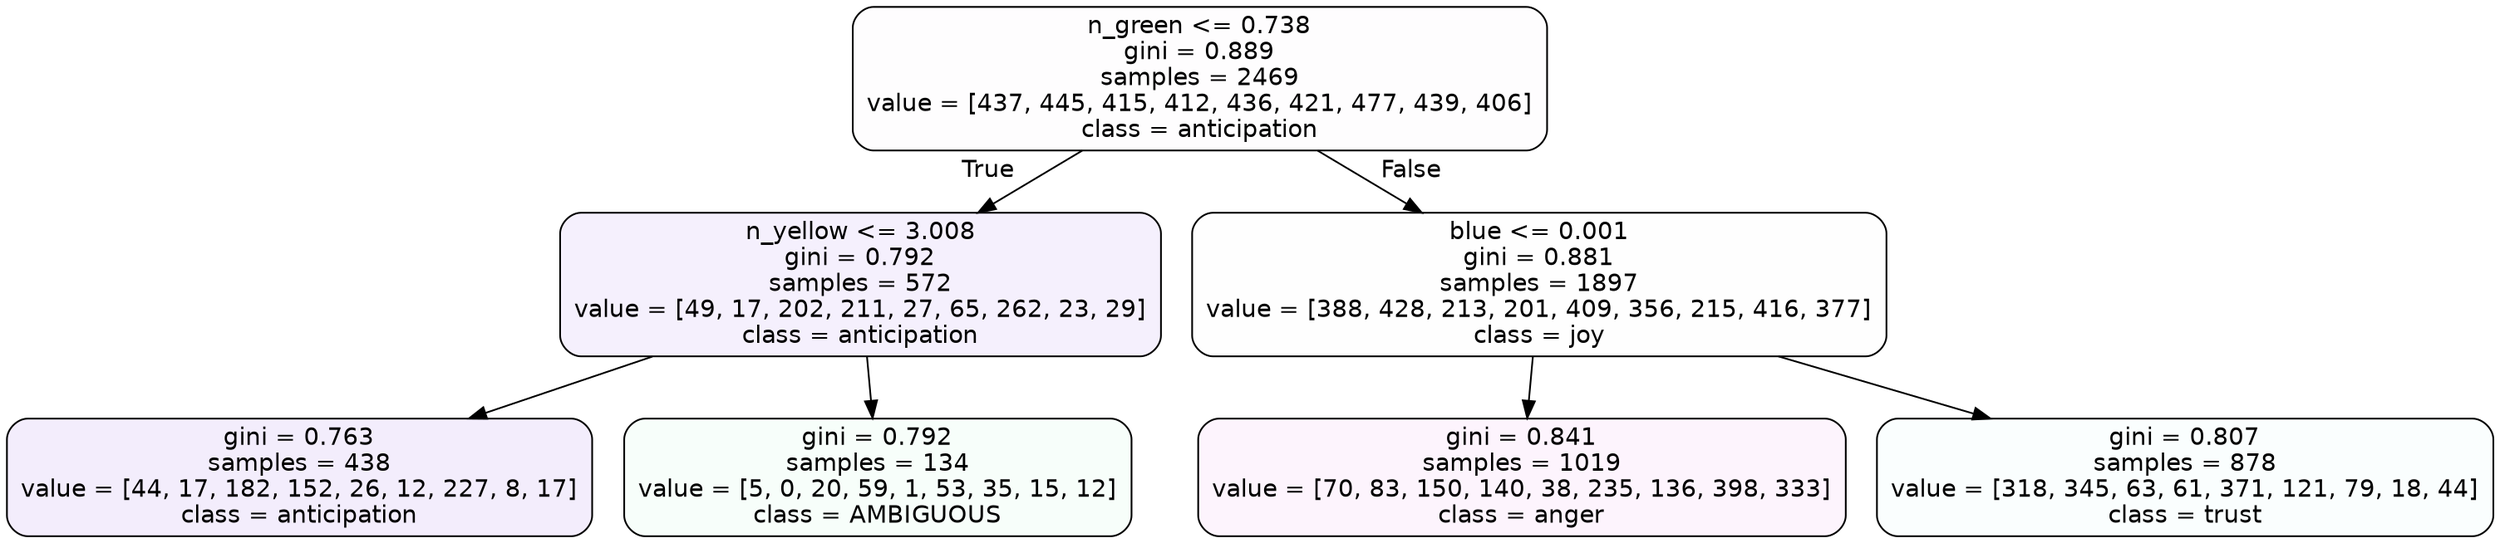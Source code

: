 digraph Tree {
node [shape=box, style="filled, rounded", color="black", fontname=helvetica] ;
edge [fontname=helvetica] ;
0 [label="n_green <= 0.738\ngini = 0.889\nsamples = 2469\nvalue = [437, 445, 415, 412, 436, 421, 477, 439, 406]\nclass = anticipation", fillcolor="#8139e502"] ;
1 [label="n_yellow <= 3.008\ngini = 0.792\nsamples = 572\nvalue = [49, 17, 202, 211, 27, 65, 262, 23, 29]\nclass = anticipation", fillcolor="#8139e513"] ;
0 -> 1 [labeldistance=2.5, labelangle=45, headlabel="True"] ;
2 [label="gini = 0.763\nsamples = 438\nvalue = [44, 17, 182, 152, 26, 12, 227, 8, 17]\nclass = anticipation", fillcolor="#8139e517"] ;
1 -> 2 ;
3 [label="gini = 0.792\nsamples = 134\nvalue = [5, 0, 20, 59, 1, 53, 35, 15, 12]\nclass = AMBIGUOUS", fillcolor="#39e5810a"] ;
1 -> 3 ;
4 [label="blue <= 0.001\ngini = 0.881\nsamples = 1897\nvalue = [388, 428, 213, 201, 409, 356, 215, 416, 377]\nclass = joy", fillcolor="#d7e53901"] ;
0 -> 4 [labeldistance=2.5, labelangle=-45, headlabel="False"] ;
5 [label="gini = 0.841\nsamples = 1019\nvalue = [70, 83, 150, 140, 38, 235, 136, 398, 333]\nclass = anger", fillcolor="#e539d70d"] ;
4 -> 5 ;
6 [label="gini = 0.807\nsamples = 878\nvalue = [318, 345, 63, 61, 371, 121, 79, 18, 44]\nclass = trust", fillcolor="#39d7e506"] ;
4 -> 6 ;
}